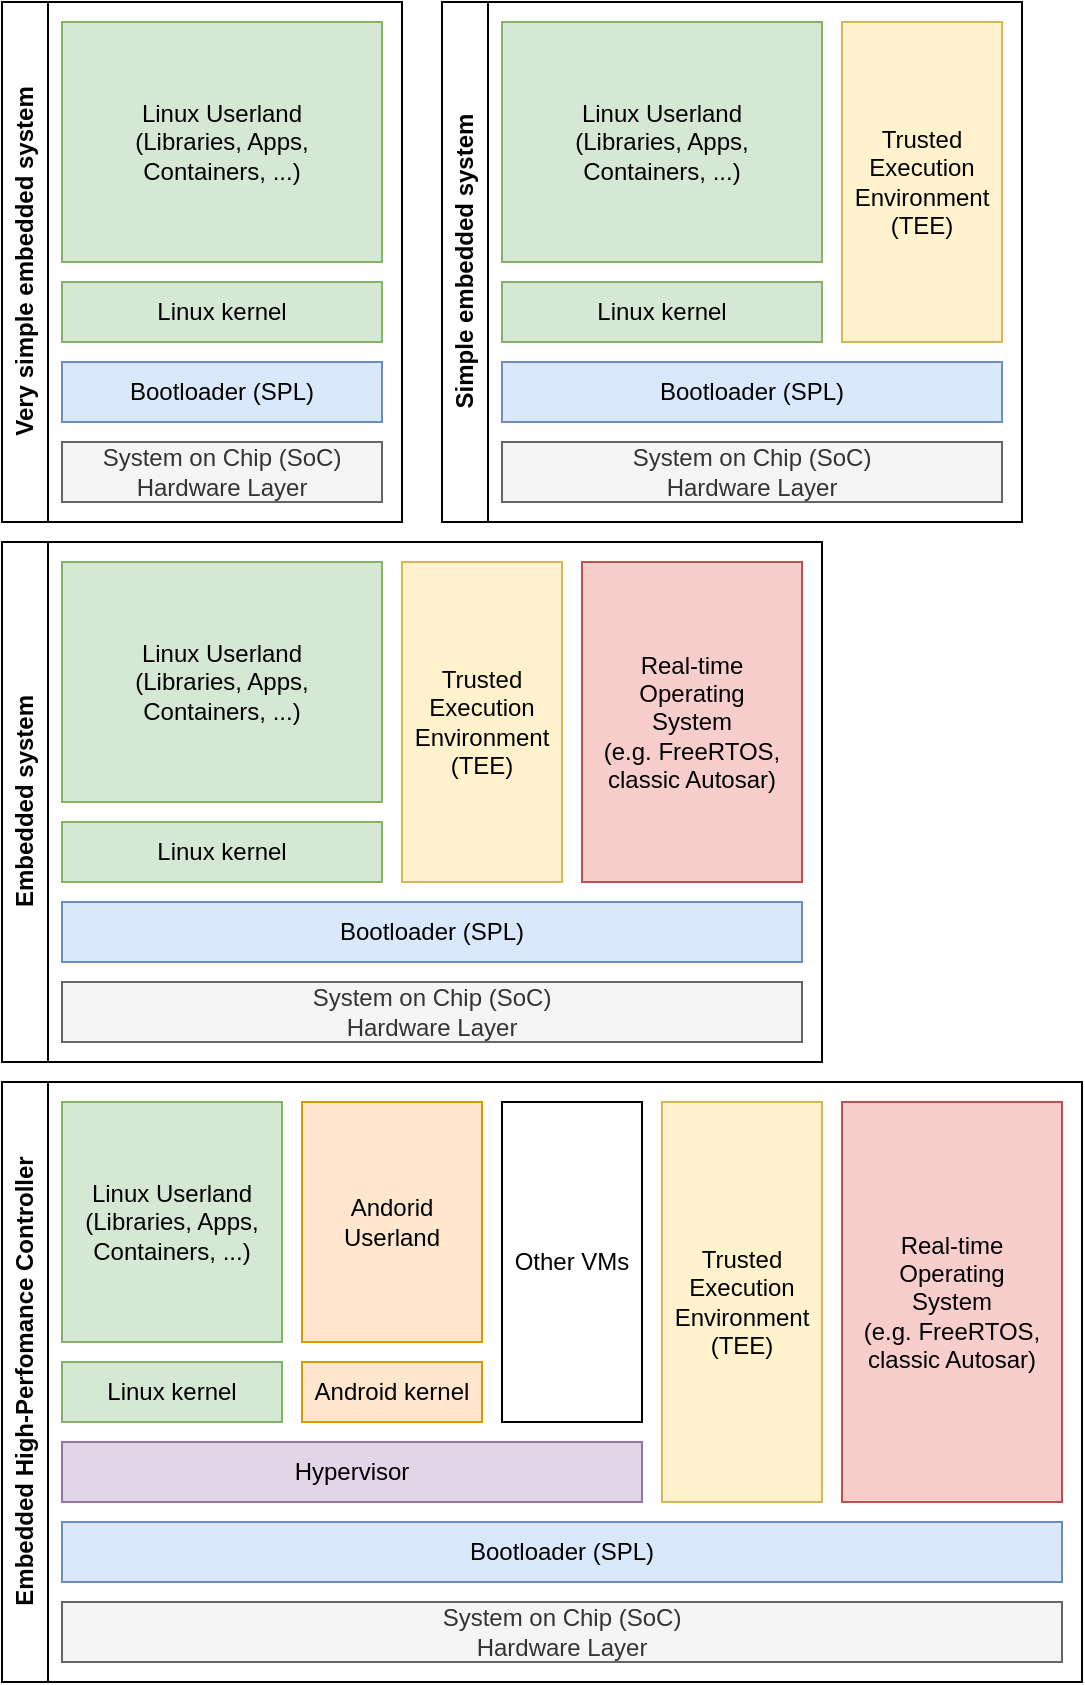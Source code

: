 <mxfile version="24.7.5">
  <diagram name="Page-1" id="2TYgwuEKGSjm0ON4_aNX">
    <mxGraphModel dx="1728" dy="1003" grid="1" gridSize="10" guides="1" tooltips="1" connect="1" arrows="1" fold="1" page="1" pageScale="1" pageWidth="850" pageHeight="1100" math="0" shadow="0">
      <root>
        <mxCell id="0" />
        <mxCell id="1" parent="0" />
        <mxCell id="XRMtSqIOEsNKMCHWb8mg-1" value="System on Chip (SoC)&lt;br&gt;Hardware Layer" style="rounded=0;whiteSpace=wrap;html=1;fillColor=#f5f5f5;fontColor=#333333;strokeColor=#666666;" vertex="1" parent="1">
          <mxGeometry x="30" y="260" width="160" height="30" as="geometry" />
        </mxCell>
        <mxCell id="XRMtSqIOEsNKMCHWb8mg-2" value="Bootloader (SPL)" style="rounded=0;whiteSpace=wrap;html=1;fillColor=#dae8fc;strokeColor=#6c8ebf;" vertex="1" parent="1">
          <mxGeometry x="30" y="220" width="160" height="30" as="geometry" />
        </mxCell>
        <mxCell id="XRMtSqIOEsNKMCHWb8mg-3" value="Linux kernel" style="rounded=0;whiteSpace=wrap;html=1;fillColor=#d5e8d4;strokeColor=#82b366;" vertex="1" parent="1">
          <mxGeometry x="30" y="180" width="160" height="30" as="geometry" />
        </mxCell>
        <mxCell id="XRMtSqIOEsNKMCHWb8mg-4" value="Linux Userland&lt;div&gt;(Libraries, Apps,&lt;/div&gt;&lt;div&gt;Containers, ...)&lt;/div&gt;" style="rounded=0;whiteSpace=wrap;html=1;fillColor=#d5e8d4;strokeColor=#82b366;" vertex="1" parent="1">
          <mxGeometry x="30" y="50" width="160" height="120" as="geometry" />
        </mxCell>
        <mxCell id="XRMtSqIOEsNKMCHWb8mg-5" value="Very simple embedded system" style="swimlane;horizontal=0;whiteSpace=wrap;html=1;" vertex="1" parent="1">
          <mxGeometry y="40" width="200" height="260" as="geometry" />
        </mxCell>
        <mxCell id="XRMtSqIOEsNKMCHWb8mg-6" value="System on Chip (SoC)&lt;br&gt;Hardware Layer" style="rounded=0;whiteSpace=wrap;html=1;fillColor=#f5f5f5;fontColor=#333333;strokeColor=#666666;" vertex="1" parent="1">
          <mxGeometry x="250" y="260" width="250" height="30" as="geometry" />
        </mxCell>
        <mxCell id="XRMtSqIOEsNKMCHWb8mg-7" value="Bootloader (SPL)" style="rounded=0;whiteSpace=wrap;html=1;fillColor=#dae8fc;strokeColor=#6c8ebf;" vertex="1" parent="1">
          <mxGeometry x="250" y="220" width="250" height="30" as="geometry" />
        </mxCell>
        <mxCell id="XRMtSqIOEsNKMCHWb8mg-8" value="Linux kernel" style="rounded=0;whiteSpace=wrap;html=1;fillColor=#d5e8d4;strokeColor=#82b366;" vertex="1" parent="1">
          <mxGeometry x="250" y="180" width="160" height="30" as="geometry" />
        </mxCell>
        <mxCell id="XRMtSqIOEsNKMCHWb8mg-9" value="Linux Userland&lt;div&gt;(Libraries, Apps,&lt;/div&gt;&lt;div&gt;Containers, ...)&lt;/div&gt;" style="rounded=0;whiteSpace=wrap;html=1;fillColor=#d5e8d4;strokeColor=#82b366;" vertex="1" parent="1">
          <mxGeometry x="250" y="50" width="160" height="120" as="geometry" />
        </mxCell>
        <mxCell id="XRMtSqIOEsNKMCHWb8mg-12" value="Trusted Execution Environment&lt;div&gt;(TEE)&lt;/div&gt;" style="rounded=0;whiteSpace=wrap;html=1;fillColor=#fff2cc;strokeColor=#d6b656;" vertex="1" parent="1">
          <mxGeometry x="420" y="50" width="80" height="160" as="geometry" />
        </mxCell>
        <mxCell id="XRMtSqIOEsNKMCHWb8mg-13" value="Simple embedded system" style="swimlane;horizontal=0;whiteSpace=wrap;html=1;" vertex="1" parent="1">
          <mxGeometry x="220" y="40" width="290" height="260" as="geometry" />
        </mxCell>
        <mxCell id="XRMtSqIOEsNKMCHWb8mg-14" value="System on Chip (SoC)&lt;br&gt;Hardware Layer" style="rounded=0;whiteSpace=wrap;html=1;fillColor=#f5f5f5;fontColor=#333333;strokeColor=#666666;" vertex="1" parent="1">
          <mxGeometry x="30" y="530" width="370" height="30" as="geometry" />
        </mxCell>
        <mxCell id="XRMtSqIOEsNKMCHWb8mg-15" value="Bootloader (SPL)" style="rounded=0;whiteSpace=wrap;html=1;fillColor=#dae8fc;strokeColor=#6c8ebf;" vertex="1" parent="1">
          <mxGeometry x="30" y="490" width="370" height="30" as="geometry" />
        </mxCell>
        <mxCell id="XRMtSqIOEsNKMCHWb8mg-16" value="Linux kernel" style="rounded=0;whiteSpace=wrap;html=1;fillColor=#d5e8d4;strokeColor=#82b366;" vertex="1" parent="1">
          <mxGeometry x="30" y="450" width="160" height="30" as="geometry" />
        </mxCell>
        <mxCell id="XRMtSqIOEsNKMCHWb8mg-17" value="Linux Userland&lt;div&gt;(Libraries, Apps,&lt;/div&gt;&lt;div&gt;Containers, ...)&lt;/div&gt;" style="rounded=0;whiteSpace=wrap;html=1;fillColor=#d5e8d4;strokeColor=#82b366;" vertex="1" parent="1">
          <mxGeometry x="30" y="320" width="160" height="120" as="geometry" />
        </mxCell>
        <mxCell id="XRMtSqIOEsNKMCHWb8mg-18" value="Trusted Execution Environment&lt;div&gt;(TEE)&lt;/div&gt;" style="rounded=0;whiteSpace=wrap;html=1;fillColor=#fff2cc;strokeColor=#d6b656;" vertex="1" parent="1">
          <mxGeometry x="200" y="320" width="80" height="160" as="geometry" />
        </mxCell>
        <mxCell id="XRMtSqIOEsNKMCHWb8mg-19" value="Embedded system" style="swimlane;horizontal=0;whiteSpace=wrap;html=1;" vertex="1" parent="1">
          <mxGeometry y="310" width="410" height="260" as="geometry" />
        </mxCell>
        <mxCell id="XRMtSqIOEsNKMCHWb8mg-20" value="Real-time&lt;div&gt;Operating&lt;/div&gt;&lt;div&gt;System&lt;/div&gt;&lt;div&gt;(e.g.&amp;nbsp;&lt;span style=&quot;background-color: initial;&quot;&gt;FreeRTOS,&lt;br&gt;&lt;/span&gt;&lt;span style=&quot;background-color: initial;&quot;&gt;classic Autosar)&lt;/span&gt;&lt;/div&gt;" style="rounded=0;whiteSpace=wrap;html=1;fillColor=#f8cecc;strokeColor=#b85450;" vertex="1" parent="XRMtSqIOEsNKMCHWb8mg-19">
          <mxGeometry x="290" y="10" width="110" height="160" as="geometry" />
        </mxCell>
        <mxCell id="XRMtSqIOEsNKMCHWb8mg-23" value="Linux kernel" style="rounded=0;whiteSpace=wrap;html=1;fillColor=#d5e8d4;strokeColor=#82b366;" vertex="1" parent="1">
          <mxGeometry x="30" y="720" width="110" height="30" as="geometry" />
        </mxCell>
        <mxCell id="XRMtSqIOEsNKMCHWb8mg-24" value="Linux Userland&lt;div&gt;(Libraries, Apps,&lt;/div&gt;&lt;div&gt;Containers, ...)&lt;/div&gt;" style="rounded=0;whiteSpace=wrap;html=1;fillColor=#d5e8d4;strokeColor=#82b366;" vertex="1" parent="1">
          <mxGeometry x="30" y="590" width="110" height="120" as="geometry" />
        </mxCell>
        <mxCell id="XRMtSqIOEsNKMCHWb8mg-26" value="Embedded High-Perfomance Controller" style="swimlane;horizontal=0;whiteSpace=wrap;html=1;" vertex="1" parent="1">
          <mxGeometry y="580" width="540" height="300" as="geometry" />
        </mxCell>
        <mxCell id="XRMtSqIOEsNKMCHWb8mg-21" value="System on Chip (SoC)&lt;br&gt;Hardware Layer" style="rounded=0;whiteSpace=wrap;html=1;fillColor=#f5f5f5;fontColor=#333333;strokeColor=#666666;" vertex="1" parent="XRMtSqIOEsNKMCHWb8mg-26">
          <mxGeometry x="30" y="260" width="500" height="30" as="geometry" />
        </mxCell>
        <mxCell id="XRMtSqIOEsNKMCHWb8mg-22" value="Bootloader (SPL)" style="rounded=0;whiteSpace=wrap;html=1;fillColor=#dae8fc;strokeColor=#6c8ebf;" vertex="1" parent="XRMtSqIOEsNKMCHWb8mg-26">
          <mxGeometry x="30" y="220" width="500" height="30" as="geometry" />
        </mxCell>
        <mxCell id="XRMtSqIOEsNKMCHWb8mg-28" value="Hypervisor" style="rounded=0;whiteSpace=wrap;html=1;fillColor=#e1d5e7;strokeColor=#9673a6;" vertex="1" parent="XRMtSqIOEsNKMCHWb8mg-26">
          <mxGeometry x="30" y="180" width="290" height="30" as="geometry" />
        </mxCell>
        <mxCell id="XRMtSqIOEsNKMCHWb8mg-25" value="Trusted Execution Environment&lt;div&gt;(TEE)&lt;/div&gt;" style="rounded=0;whiteSpace=wrap;html=1;fillColor=#fff2cc;strokeColor=#d6b656;" vertex="1" parent="XRMtSqIOEsNKMCHWb8mg-26">
          <mxGeometry x="330" y="10" width="80" height="200" as="geometry" />
        </mxCell>
        <mxCell id="XRMtSqIOEsNKMCHWb8mg-27" value="Real-time&lt;div&gt;Operating&lt;/div&gt;&lt;div&gt;System&lt;/div&gt;&lt;div&gt;(e.g.&amp;nbsp;&lt;span style=&quot;background-color: initial;&quot;&gt;FreeRTOS,&lt;br&gt;&lt;/span&gt;&lt;span style=&quot;background-color: initial;&quot;&gt;classic Autosar)&lt;/span&gt;&lt;/div&gt;" style="rounded=0;whiteSpace=wrap;html=1;fillColor=#f8cecc;strokeColor=#b85450;" vertex="1" parent="XRMtSqIOEsNKMCHWb8mg-26">
          <mxGeometry x="420" y="10" width="110" height="200" as="geometry" />
        </mxCell>
        <mxCell id="XRMtSqIOEsNKMCHWb8mg-29" value="Android kernel" style="rounded=0;whiteSpace=wrap;html=1;fillColor=#ffe6cc;strokeColor=#d79b00;" vertex="1" parent="XRMtSqIOEsNKMCHWb8mg-26">
          <mxGeometry x="150" y="140" width="90" height="30" as="geometry" />
        </mxCell>
        <mxCell id="XRMtSqIOEsNKMCHWb8mg-30" value="Andorid&lt;div&gt;Userland&lt;/div&gt;" style="rounded=0;whiteSpace=wrap;html=1;fillColor=#ffe6cc;strokeColor=#d79b00;" vertex="1" parent="XRMtSqIOEsNKMCHWb8mg-26">
          <mxGeometry x="150" y="10" width="90" height="120" as="geometry" />
        </mxCell>
        <mxCell id="XRMtSqIOEsNKMCHWb8mg-31" value="Other VMs" style="rounded=0;whiteSpace=wrap;html=1;" vertex="1" parent="XRMtSqIOEsNKMCHWb8mg-26">
          <mxGeometry x="250" y="10" width="70" height="160" as="geometry" />
        </mxCell>
      </root>
    </mxGraphModel>
  </diagram>
</mxfile>
